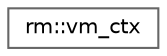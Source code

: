 digraph "Иерархия классов. Графический вид."
{
 // LATEX_PDF_SIZE
  bgcolor="transparent";
  edge [fontname=Helvetica,fontsize=10,labelfontname=Helvetica,labelfontsize=10];
  node [fontname=Helvetica,fontsize=10,shape=box,height=0.2,width=0.4];
  rankdir="LR";
  Node0 [id="Node000000",label="rm::vm_ctx",height=0.2,width=0.4,color="grey40", fillcolor="white", style="filled",URL="$structrm_1_1vm__ctx.html",tooltip="Контекст выполнения для работы с сущностями в виртуальной машине отношений"];
}
